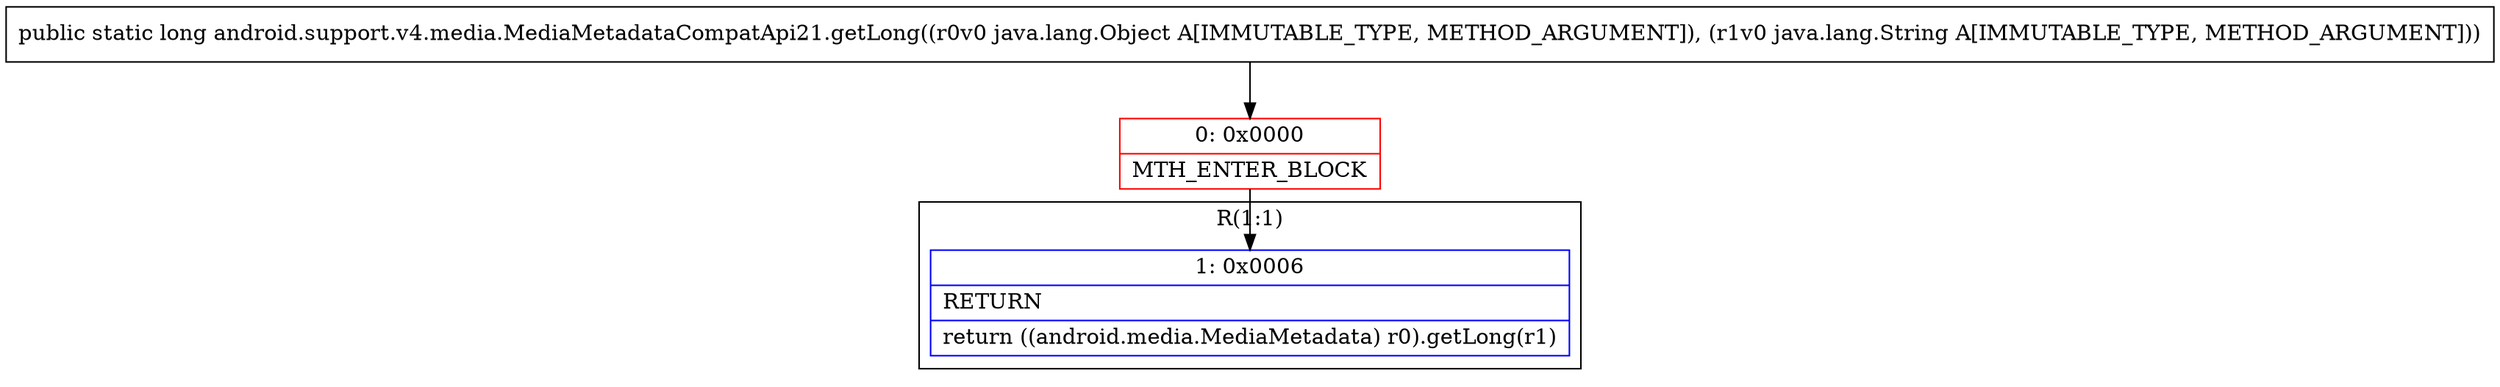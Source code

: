 digraph "CFG forandroid.support.v4.media.MediaMetadataCompatApi21.getLong(Ljava\/lang\/Object;Ljava\/lang\/String;)J" {
subgraph cluster_Region_1213675585 {
label = "R(1:1)";
node [shape=record,color=blue];
Node_1 [shape=record,label="{1\:\ 0x0006|RETURN\l|return ((android.media.MediaMetadata) r0).getLong(r1)\l}"];
}
Node_0 [shape=record,color=red,label="{0\:\ 0x0000|MTH_ENTER_BLOCK\l}"];
MethodNode[shape=record,label="{public static long android.support.v4.media.MediaMetadataCompatApi21.getLong((r0v0 java.lang.Object A[IMMUTABLE_TYPE, METHOD_ARGUMENT]), (r1v0 java.lang.String A[IMMUTABLE_TYPE, METHOD_ARGUMENT])) }"];
MethodNode -> Node_0;
Node_0 -> Node_1;
}

